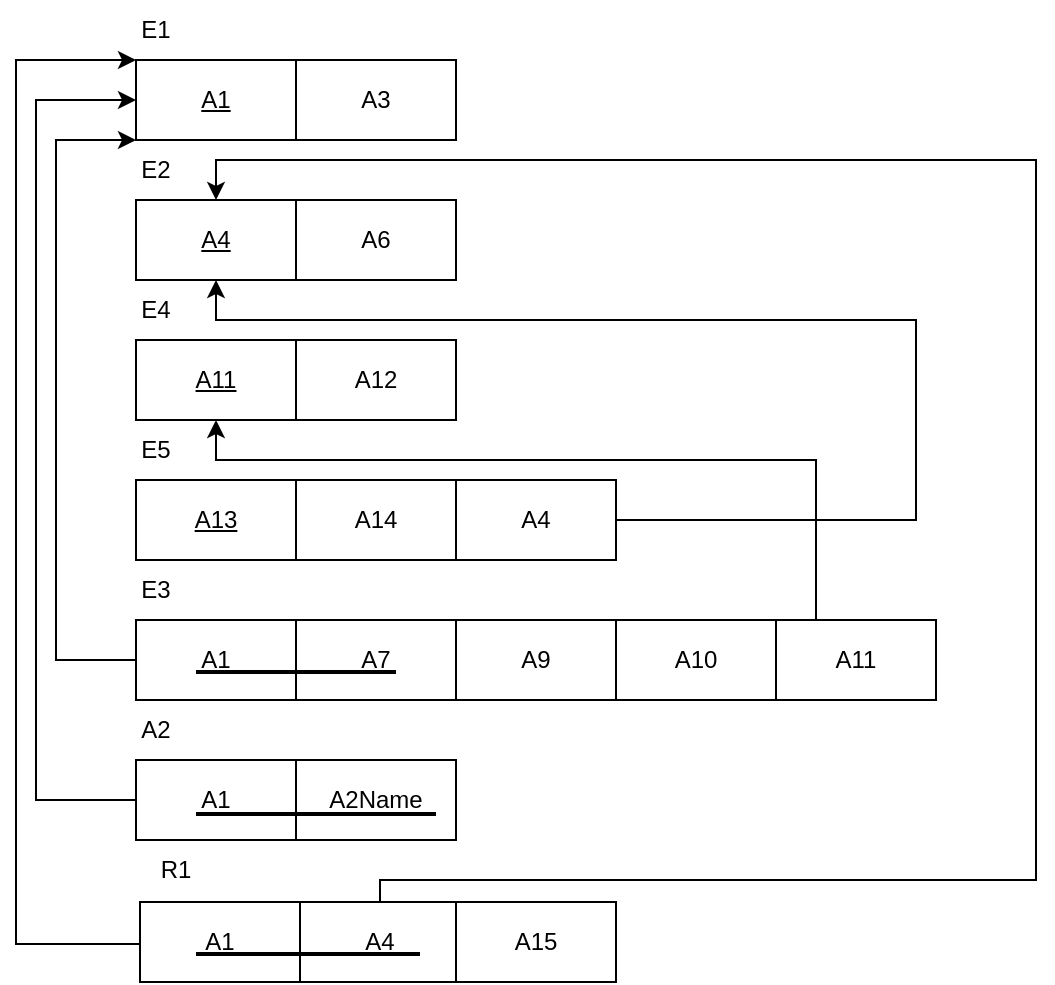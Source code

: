 <mxfile version="24.7.16">
  <diagram name="Page-1" id="6nQOO2kUKiAGOIX3zdvE">
    <mxGraphModel dx="1193" dy="758" grid="1" gridSize="10" guides="1" tooltips="1" connect="1" arrows="1" fold="1" page="1" pageScale="1" pageWidth="1169" pageHeight="827" math="0" shadow="0">
      <root>
        <mxCell id="0" />
        <mxCell id="1" parent="0" />
        <mxCell id="HC83YzD3zrTE_xd1Wi6--2" value="&lt;u&gt;A1&lt;/u&gt;" style="rounded=0;whiteSpace=wrap;html=1;" vertex="1" parent="1">
          <mxGeometry x="320" y="80" width="80" height="40" as="geometry" />
        </mxCell>
        <mxCell id="HC83YzD3zrTE_xd1Wi6--3" value="E1" style="text;html=1;align=center;verticalAlign=middle;whiteSpace=wrap;rounded=0;" vertex="1" parent="1">
          <mxGeometry x="300" y="50" width="60" height="30" as="geometry" />
        </mxCell>
        <mxCell id="HC83YzD3zrTE_xd1Wi6--4" value="&lt;u&gt;A4&lt;/u&gt;" style="rounded=0;whiteSpace=wrap;html=1;" vertex="1" parent="1">
          <mxGeometry x="320" y="150" width="80" height="40" as="geometry" />
        </mxCell>
        <mxCell id="HC83YzD3zrTE_xd1Wi6--5" value="E2" style="text;html=1;align=center;verticalAlign=middle;whiteSpace=wrap;rounded=0;" vertex="1" parent="1">
          <mxGeometry x="300" y="120" width="60" height="30" as="geometry" />
        </mxCell>
        <mxCell id="HC83YzD3zrTE_xd1Wi6--7" value="&lt;u&gt;A11&lt;/u&gt;" style="rounded=0;whiteSpace=wrap;html=1;" vertex="1" parent="1">
          <mxGeometry x="320" y="220" width="80" height="40" as="geometry" />
        </mxCell>
        <mxCell id="HC83YzD3zrTE_xd1Wi6--8" value="E4" style="text;html=1;align=center;verticalAlign=middle;whiteSpace=wrap;rounded=0;" vertex="1" parent="1">
          <mxGeometry x="300" y="190" width="60" height="30" as="geometry" />
        </mxCell>
        <mxCell id="HC83YzD3zrTE_xd1Wi6--9" value="&lt;u&gt;A13&lt;/u&gt;" style="rounded=0;whiteSpace=wrap;html=1;" vertex="1" parent="1">
          <mxGeometry x="320" y="290" width="80" height="40" as="geometry" />
        </mxCell>
        <mxCell id="HC83YzD3zrTE_xd1Wi6--10" value="E5" style="text;html=1;align=center;verticalAlign=middle;whiteSpace=wrap;rounded=0;" vertex="1" parent="1">
          <mxGeometry x="300" y="260" width="60" height="30" as="geometry" />
        </mxCell>
        <mxCell id="HC83YzD3zrTE_xd1Wi6--11" value="A3" style="rounded=0;whiteSpace=wrap;html=1;" vertex="1" parent="1">
          <mxGeometry x="400" y="80" width="80" height="40" as="geometry" />
        </mxCell>
        <mxCell id="HC83YzD3zrTE_xd1Wi6--12" value="A6" style="rounded=0;whiteSpace=wrap;html=1;" vertex="1" parent="1">
          <mxGeometry x="400" y="150" width="80" height="40" as="geometry" />
        </mxCell>
        <mxCell id="HC83YzD3zrTE_xd1Wi6--13" value="A12" style="rounded=0;whiteSpace=wrap;html=1;" vertex="1" parent="1">
          <mxGeometry x="400" y="220" width="80" height="40" as="geometry" />
        </mxCell>
        <mxCell id="HC83YzD3zrTE_xd1Wi6--14" value="A14" style="rounded=0;whiteSpace=wrap;html=1;" vertex="1" parent="1">
          <mxGeometry x="400" y="290" width="80" height="40" as="geometry" />
        </mxCell>
        <mxCell id="HC83YzD3zrTE_xd1Wi6--15" value="E3" style="text;html=1;align=center;verticalAlign=middle;whiteSpace=wrap;rounded=0;" vertex="1" parent="1">
          <mxGeometry x="300" y="330" width="60" height="30" as="geometry" />
        </mxCell>
        <mxCell id="HC83YzD3zrTE_xd1Wi6--68" style="edgeStyle=orthogonalEdgeStyle;rounded=0;orthogonalLoop=1;jettySize=auto;html=1;exitX=0;exitY=0.5;exitDx=0;exitDy=0;" edge="1" parent="1" source="HC83YzD3zrTE_xd1Wi6--16">
          <mxGeometry relative="1" as="geometry">
            <mxPoint x="320" y="120" as="targetPoint" />
            <Array as="points">
              <mxPoint x="280" y="380" />
              <mxPoint x="280" y="120" />
            </Array>
          </mxGeometry>
        </mxCell>
        <mxCell id="HC83YzD3zrTE_xd1Wi6--16" value="&lt;u&gt;A1&lt;/u&gt;" style="rounded=0;whiteSpace=wrap;html=1;" vertex="1" parent="1">
          <mxGeometry x="320" y="360" width="80" height="40" as="geometry" />
        </mxCell>
        <mxCell id="HC83YzD3zrTE_xd1Wi6--17" value="&lt;u&gt;A7&lt;/u&gt;" style="rounded=0;whiteSpace=wrap;html=1;" vertex="1" parent="1">
          <mxGeometry x="400" y="360" width="80" height="40" as="geometry" />
        </mxCell>
        <mxCell id="HC83YzD3zrTE_xd1Wi6--18" value="A9" style="rounded=0;whiteSpace=wrap;html=1;" vertex="1" parent="1">
          <mxGeometry x="480" y="360" width="80" height="40" as="geometry" />
        </mxCell>
        <mxCell id="HC83YzD3zrTE_xd1Wi6--19" value="A10" style="rounded=0;whiteSpace=wrap;html=1;" vertex="1" parent="1">
          <mxGeometry x="560" y="360" width="80" height="40" as="geometry" />
        </mxCell>
        <mxCell id="HC83YzD3zrTE_xd1Wi6--21" value="" style="line;strokeWidth=2;html=1;" vertex="1" parent="1">
          <mxGeometry x="350" y="381" width="100" height="10" as="geometry" />
        </mxCell>
        <mxCell id="HC83YzD3zrTE_xd1Wi6--49" value="A2Name" style="rounded=0;whiteSpace=wrap;html=1;" vertex="1" parent="1">
          <mxGeometry x="400" y="430" width="80" height="40" as="geometry" />
        </mxCell>
        <mxCell id="HC83YzD3zrTE_xd1Wi6--50" value="A2" style="text;html=1;align=center;verticalAlign=middle;whiteSpace=wrap;rounded=0;" vertex="1" parent="1">
          <mxGeometry x="300" y="400" width="60" height="30" as="geometry" />
        </mxCell>
        <mxCell id="HC83YzD3zrTE_xd1Wi6--56" style="edgeStyle=orthogonalEdgeStyle;rounded=0;orthogonalLoop=1;jettySize=auto;html=1;exitX=0;exitY=0.5;exitDx=0;exitDy=0;" edge="1" parent="1" source="HC83YzD3zrTE_xd1Wi6--54">
          <mxGeometry relative="1" as="geometry">
            <mxPoint x="320" y="100" as="targetPoint" />
            <Array as="points">
              <mxPoint x="270" y="450" />
              <mxPoint x="270" y="100" />
              <mxPoint x="320" y="100" />
            </Array>
          </mxGeometry>
        </mxCell>
        <mxCell id="HC83YzD3zrTE_xd1Wi6--54" value="A1" style="rounded=0;whiteSpace=wrap;html=1;" vertex="1" parent="1">
          <mxGeometry x="320" y="430" width="80" height="40" as="geometry" />
        </mxCell>
        <mxCell id="HC83YzD3zrTE_xd1Wi6--55" value="" style="line;strokeWidth=2;html=1;" vertex="1" parent="1">
          <mxGeometry x="350" y="452" width="120" height="10" as="geometry" />
        </mxCell>
        <mxCell id="HC83YzD3zrTE_xd1Wi6--57" value="R1" style="text;html=1;align=center;verticalAlign=middle;whiteSpace=wrap;rounded=0;" vertex="1" parent="1">
          <mxGeometry x="310" y="470" width="60" height="30" as="geometry" />
        </mxCell>
        <mxCell id="HC83YzD3zrTE_xd1Wi6--66" style="edgeStyle=orthogonalEdgeStyle;rounded=0;orthogonalLoop=1;jettySize=auto;html=1;exitX=0;exitY=0.5;exitDx=0;exitDy=0;entryX=0;entryY=0;entryDx=0;entryDy=0;" edge="1" parent="1" source="HC83YzD3zrTE_xd1Wi6--58" target="HC83YzD3zrTE_xd1Wi6--2">
          <mxGeometry relative="1" as="geometry">
            <mxPoint x="282" y="522" as="sourcePoint" />
            <mxPoint x="280" y="91" as="targetPoint" />
            <Array as="points">
              <mxPoint x="260" y="522" />
              <mxPoint x="260" y="80" />
            </Array>
          </mxGeometry>
        </mxCell>
        <mxCell id="HC83YzD3zrTE_xd1Wi6--58" value="&lt;u&gt;A1&lt;/u&gt;" style="rounded=0;whiteSpace=wrap;html=1;" vertex="1" parent="1">
          <mxGeometry x="322" y="501" width="80" height="40" as="geometry" />
        </mxCell>
        <mxCell id="HC83YzD3zrTE_xd1Wi6--63" style="edgeStyle=orthogonalEdgeStyle;rounded=0;orthogonalLoop=1;jettySize=auto;html=1;exitX=0.5;exitY=0;exitDx=0;exitDy=0;" edge="1" parent="1" source="HC83YzD3zrTE_xd1Wi6--59">
          <mxGeometry relative="1" as="geometry">
            <mxPoint x="360" y="150" as="targetPoint" />
            <Array as="points">
              <mxPoint x="442" y="490" />
              <mxPoint x="770" y="490" />
              <mxPoint x="770" y="130" />
              <mxPoint x="360" y="130" />
            </Array>
          </mxGeometry>
        </mxCell>
        <mxCell id="HC83YzD3zrTE_xd1Wi6--59" value="&lt;u&gt;A4&lt;/u&gt;" style="rounded=0;whiteSpace=wrap;html=1;" vertex="1" parent="1">
          <mxGeometry x="402" y="501" width="80" height="40" as="geometry" />
        </mxCell>
        <mxCell id="HC83YzD3zrTE_xd1Wi6--60" value="" style="line;strokeWidth=2;html=1;" vertex="1" parent="1">
          <mxGeometry x="350" y="522" width="112" height="10" as="geometry" />
        </mxCell>
        <mxCell id="HC83YzD3zrTE_xd1Wi6--61" value="A15" style="rounded=0;whiteSpace=wrap;html=1;" vertex="1" parent="1">
          <mxGeometry x="480" y="501" width="80" height="40" as="geometry" />
        </mxCell>
        <mxCell id="HC83YzD3zrTE_xd1Wi6--70" style="edgeStyle=orthogonalEdgeStyle;rounded=0;orthogonalLoop=1;jettySize=auto;html=1;exitX=1;exitY=0.5;exitDx=0;exitDy=0;" edge="1" parent="1" source="HC83YzD3zrTE_xd1Wi6--69">
          <mxGeometry relative="1" as="geometry">
            <mxPoint x="360" y="190" as="targetPoint" />
            <Array as="points">
              <mxPoint x="710" y="310" />
              <mxPoint x="710" y="210" />
              <mxPoint x="360" y="210" />
            </Array>
          </mxGeometry>
        </mxCell>
        <mxCell id="HC83YzD3zrTE_xd1Wi6--69" value="A4" style="rounded=0;whiteSpace=wrap;html=1;" vertex="1" parent="1">
          <mxGeometry x="480" y="290" width="80" height="40" as="geometry" />
        </mxCell>
        <mxCell id="HC83YzD3zrTE_xd1Wi6--72" style="edgeStyle=orthogonalEdgeStyle;rounded=0;orthogonalLoop=1;jettySize=auto;html=1;exitX=0.25;exitY=0;exitDx=0;exitDy=0;entryX=0.5;entryY=1;entryDx=0;entryDy=0;" edge="1" parent="1" source="HC83YzD3zrTE_xd1Wi6--71" target="HC83YzD3zrTE_xd1Wi6--7">
          <mxGeometry relative="1" as="geometry">
            <Array as="points">
              <mxPoint x="660" y="280" />
              <mxPoint x="360" y="280" />
            </Array>
          </mxGeometry>
        </mxCell>
        <mxCell id="HC83YzD3zrTE_xd1Wi6--71" value="A11" style="rounded=0;whiteSpace=wrap;html=1;" vertex="1" parent="1">
          <mxGeometry x="640" y="360" width="80" height="40" as="geometry" />
        </mxCell>
      </root>
    </mxGraphModel>
  </diagram>
</mxfile>
